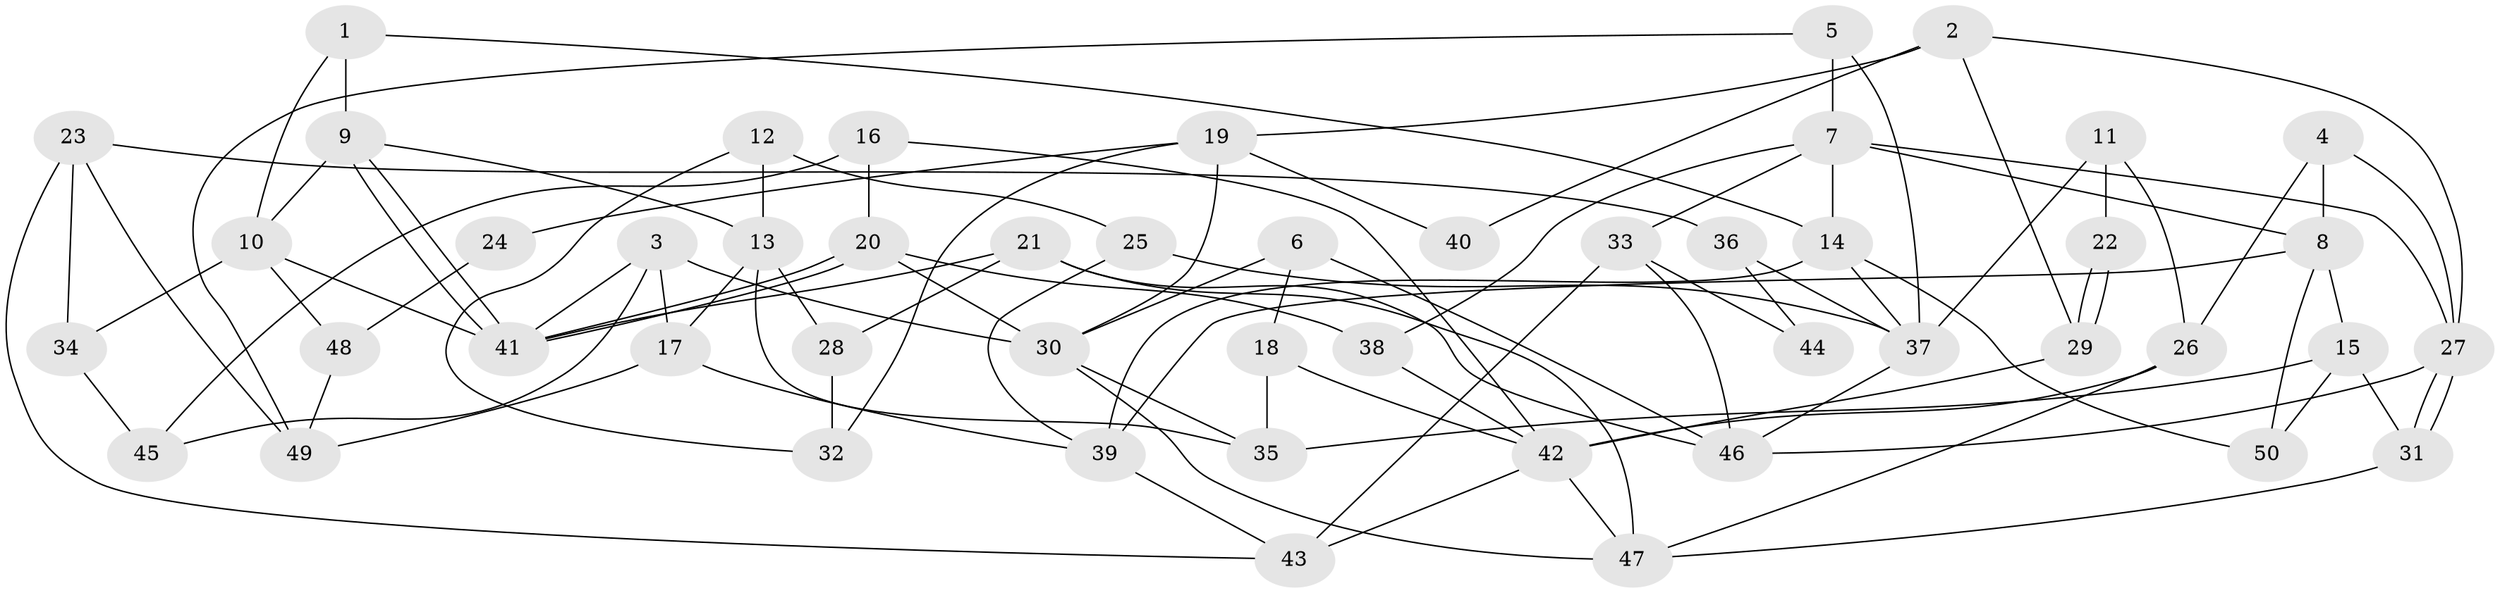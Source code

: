 // Generated by graph-tools (version 1.1) at 2025/36/03/09/25 02:36:16]
// undirected, 50 vertices, 100 edges
graph export_dot {
graph [start="1"]
  node [color=gray90,style=filled];
  1;
  2;
  3;
  4;
  5;
  6;
  7;
  8;
  9;
  10;
  11;
  12;
  13;
  14;
  15;
  16;
  17;
  18;
  19;
  20;
  21;
  22;
  23;
  24;
  25;
  26;
  27;
  28;
  29;
  30;
  31;
  32;
  33;
  34;
  35;
  36;
  37;
  38;
  39;
  40;
  41;
  42;
  43;
  44;
  45;
  46;
  47;
  48;
  49;
  50;
  1 -- 9;
  1 -- 14;
  1 -- 10;
  2 -- 27;
  2 -- 29;
  2 -- 19;
  2 -- 40;
  3 -- 41;
  3 -- 30;
  3 -- 17;
  3 -- 45;
  4 -- 26;
  4 -- 8;
  4 -- 27;
  5 -- 7;
  5 -- 49;
  5 -- 37;
  6 -- 46;
  6 -- 30;
  6 -- 18;
  7 -- 8;
  7 -- 27;
  7 -- 14;
  7 -- 33;
  7 -- 38;
  8 -- 50;
  8 -- 39;
  8 -- 15;
  9 -- 10;
  9 -- 41;
  9 -- 41;
  9 -- 13;
  10 -- 41;
  10 -- 34;
  10 -- 48;
  11 -- 37;
  11 -- 26;
  11 -- 22;
  12 -- 25;
  12 -- 32;
  12 -- 13;
  13 -- 17;
  13 -- 28;
  13 -- 35;
  14 -- 37;
  14 -- 39;
  14 -- 50;
  15 -- 35;
  15 -- 31;
  15 -- 50;
  16 -- 20;
  16 -- 42;
  16 -- 45;
  17 -- 39;
  17 -- 49;
  18 -- 35;
  18 -- 42;
  19 -- 30;
  19 -- 24;
  19 -- 32;
  19 -- 40;
  20 -- 38;
  20 -- 41;
  20 -- 41;
  20 -- 30;
  21 -- 41;
  21 -- 47;
  21 -- 28;
  21 -- 46;
  22 -- 29;
  22 -- 29;
  23 -- 34;
  23 -- 43;
  23 -- 36;
  23 -- 49;
  24 -- 48;
  25 -- 39;
  25 -- 37;
  26 -- 47;
  26 -- 42;
  27 -- 31;
  27 -- 31;
  27 -- 46;
  28 -- 32;
  29 -- 42;
  30 -- 47;
  30 -- 35;
  31 -- 47;
  33 -- 46;
  33 -- 43;
  33 -- 44;
  34 -- 45;
  36 -- 37;
  36 -- 44;
  37 -- 46;
  38 -- 42;
  39 -- 43;
  42 -- 43;
  42 -- 47;
  48 -- 49;
}
